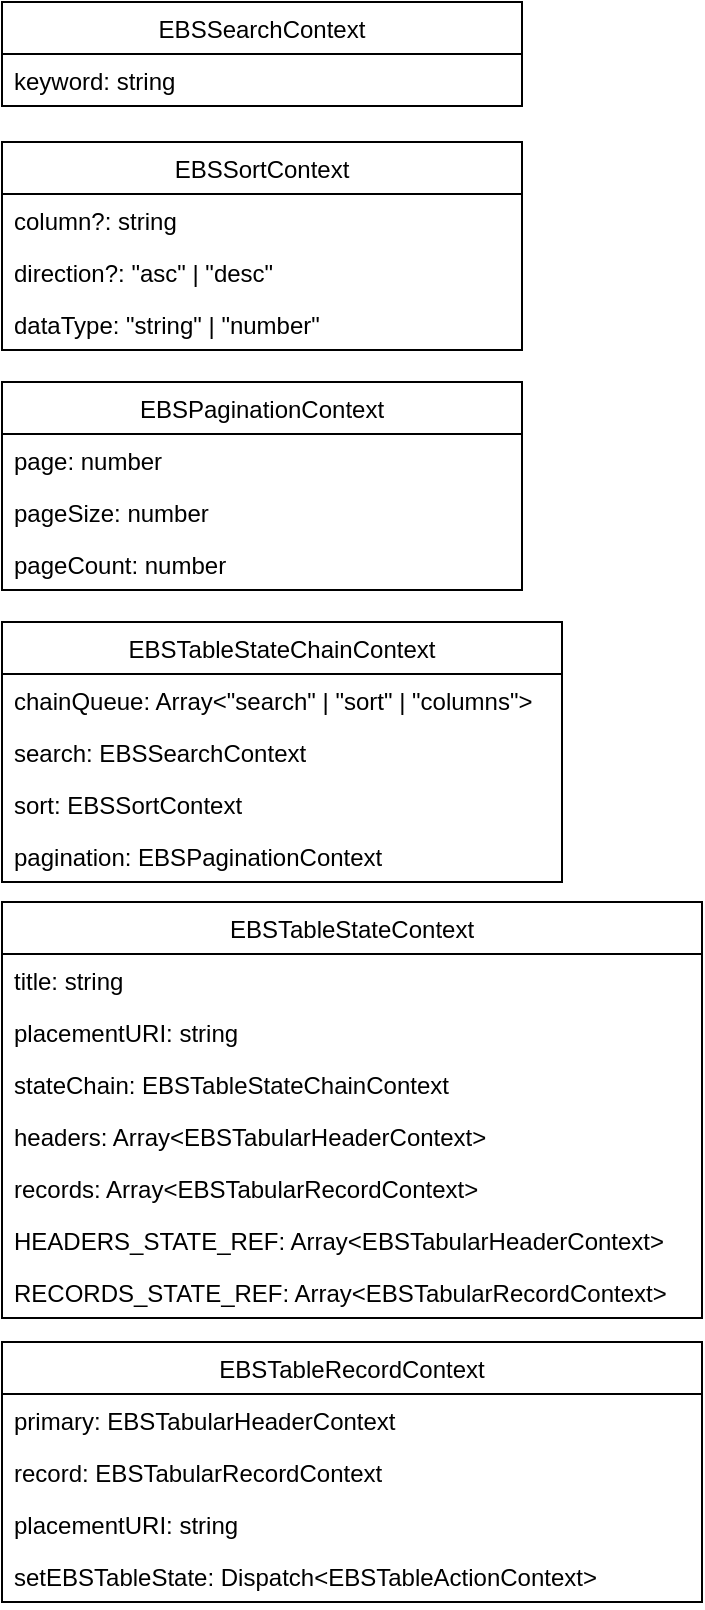 <mxfile version="14.6.13" type="device"><diagram name="Page-1" id="e7e014a7-5840-1c2e-5031-d8a46d1fe8dd"><mxGraphModel dx="427" dy="-233" grid="1" gridSize="10" guides="1" tooltips="1" connect="1" arrows="1" fold="1" page="1" pageScale="1" pageWidth="1169" pageHeight="826" background="#ffffff" math="0" shadow="0"><root><mxCell id="0"/><mxCell id="1" parent="0"/><mxCell id="lMyKHv0y0FAhYt9bo5gH-94" value="EBSSearchContext" style="swimlane;fontStyle=0;childLayout=stackLayout;horizontal=1;startSize=26;fillColor=none;horizontalStack=0;resizeParent=1;resizeParentMax=0;resizeLast=0;collapsible=1;marginBottom=0;" vertex="1" parent="1"><mxGeometry x="150" y="830" width="260" height="52" as="geometry"/></mxCell><mxCell id="lMyKHv0y0FAhYt9bo5gH-95" value="keyword: string" style="text;strokeColor=none;fillColor=none;align=left;verticalAlign=top;spacingLeft=4;spacingRight=4;overflow=hidden;rotatable=0;points=[[0,0.5],[1,0.5]];portConstraint=eastwest;" vertex="1" parent="lMyKHv0y0FAhYt9bo5gH-94"><mxGeometry y="26" width="260" height="26" as="geometry"/></mxCell><mxCell id="lMyKHv0y0FAhYt9bo5gH-99" value="EBSSortContext" style="swimlane;fontStyle=0;childLayout=stackLayout;horizontal=1;startSize=26;fillColor=none;horizontalStack=0;resizeParent=1;resizeParentMax=0;resizeLast=0;collapsible=1;marginBottom=0;" vertex="1" parent="1"><mxGeometry x="150" y="900" width="260" height="104" as="geometry"/></mxCell><mxCell id="lMyKHv0y0FAhYt9bo5gH-100" value="column?: string" style="text;strokeColor=none;fillColor=none;align=left;verticalAlign=top;spacingLeft=4;spacingRight=4;overflow=hidden;rotatable=0;points=[[0,0.5],[1,0.5]];portConstraint=eastwest;" vertex="1" parent="lMyKHv0y0FAhYt9bo5gH-99"><mxGeometry y="26" width="260" height="26" as="geometry"/></mxCell><mxCell id="lMyKHv0y0FAhYt9bo5gH-101" value="direction?: &quot;asc&quot; | &quot;desc&quot;" style="text;strokeColor=none;fillColor=none;align=left;verticalAlign=top;spacingLeft=4;spacingRight=4;overflow=hidden;rotatable=0;points=[[0,0.5],[1,0.5]];portConstraint=eastwest;" vertex="1" parent="lMyKHv0y0FAhYt9bo5gH-99"><mxGeometry y="52" width="260" height="26" as="geometry"/></mxCell><mxCell id="lMyKHv0y0FAhYt9bo5gH-102" value="dataType: &quot;string&quot; | &quot;number&quot;" style="text;strokeColor=none;fillColor=none;align=left;verticalAlign=top;spacingLeft=4;spacingRight=4;overflow=hidden;rotatable=0;points=[[0,0.5],[1,0.5]];portConstraint=eastwest;" vertex="1" parent="lMyKHv0y0FAhYt9bo5gH-99"><mxGeometry y="78" width="260" height="26" as="geometry"/></mxCell><mxCell id="lMyKHv0y0FAhYt9bo5gH-103" value="EBSPaginationContext" style="swimlane;fontStyle=0;childLayout=stackLayout;horizontal=1;startSize=26;fillColor=none;horizontalStack=0;resizeParent=1;resizeParentMax=0;resizeLast=0;collapsible=1;marginBottom=0;" vertex="1" parent="1"><mxGeometry x="150" y="1020" width="260" height="104" as="geometry"/></mxCell><mxCell id="lMyKHv0y0FAhYt9bo5gH-104" value="page: number" style="text;strokeColor=none;fillColor=none;align=left;verticalAlign=top;spacingLeft=4;spacingRight=4;overflow=hidden;rotatable=0;points=[[0,0.5],[1,0.5]];portConstraint=eastwest;" vertex="1" parent="lMyKHv0y0FAhYt9bo5gH-103"><mxGeometry y="26" width="260" height="26" as="geometry"/></mxCell><mxCell id="lMyKHv0y0FAhYt9bo5gH-105" value="pageSize: number" style="text;strokeColor=none;fillColor=none;align=left;verticalAlign=top;spacingLeft=4;spacingRight=4;overflow=hidden;rotatable=0;points=[[0,0.5],[1,0.5]];portConstraint=eastwest;" vertex="1" parent="lMyKHv0y0FAhYt9bo5gH-103"><mxGeometry y="52" width="260" height="26" as="geometry"/></mxCell><mxCell id="lMyKHv0y0FAhYt9bo5gH-106" value="pageCount: number" style="text;strokeColor=none;fillColor=none;align=left;verticalAlign=top;spacingLeft=4;spacingRight=4;overflow=hidden;rotatable=0;points=[[0,0.5],[1,0.5]];portConstraint=eastwest;" vertex="1" parent="lMyKHv0y0FAhYt9bo5gH-103"><mxGeometry y="78" width="260" height="26" as="geometry"/></mxCell><mxCell id="lMyKHv0y0FAhYt9bo5gH-107" value="EBSTableStateChainContext" style="swimlane;fontStyle=0;childLayout=stackLayout;horizontal=1;startSize=26;fillColor=none;horizontalStack=0;resizeParent=1;resizeParentMax=0;resizeLast=0;collapsible=1;marginBottom=0;" vertex="1" parent="1"><mxGeometry x="150" y="1140" width="280" height="130" as="geometry"/></mxCell><mxCell id="lMyKHv0y0FAhYt9bo5gH-108" value="chainQueue: Array&lt;&quot;search&quot; | &quot;sort&quot; | &quot;columns&quot;&gt;" style="text;strokeColor=none;fillColor=none;align=left;verticalAlign=top;spacingLeft=4;spacingRight=4;overflow=hidden;rotatable=0;points=[[0,0.5],[1,0.5]];portConstraint=eastwest;" vertex="1" parent="lMyKHv0y0FAhYt9bo5gH-107"><mxGeometry y="26" width="280" height="26" as="geometry"/></mxCell><mxCell id="lMyKHv0y0FAhYt9bo5gH-109" value="search: EBSSearchContext" style="text;strokeColor=none;fillColor=none;align=left;verticalAlign=top;spacingLeft=4;spacingRight=4;overflow=hidden;rotatable=0;points=[[0,0.5],[1,0.5]];portConstraint=eastwest;" vertex="1" parent="lMyKHv0y0FAhYt9bo5gH-107"><mxGeometry y="52" width="280" height="26" as="geometry"/></mxCell><mxCell id="lMyKHv0y0FAhYt9bo5gH-110" value="sort: EBSSortContext" style="text;strokeColor=none;fillColor=none;align=left;verticalAlign=top;spacingLeft=4;spacingRight=4;overflow=hidden;rotatable=0;points=[[0,0.5],[1,0.5]];portConstraint=eastwest;" vertex="1" parent="lMyKHv0y0FAhYt9bo5gH-107"><mxGeometry y="78" width="280" height="26" as="geometry"/></mxCell><mxCell id="lMyKHv0y0FAhYt9bo5gH-111" value="pagination: EBSPaginationContext" style="text;strokeColor=none;fillColor=none;align=left;verticalAlign=top;spacingLeft=4;spacingRight=4;overflow=hidden;rotatable=0;points=[[0,0.5],[1,0.5]];portConstraint=eastwest;" vertex="1" parent="lMyKHv0y0FAhYt9bo5gH-107"><mxGeometry y="104" width="280" height="26" as="geometry"/></mxCell><mxCell id="lMyKHv0y0FAhYt9bo5gH-112" value="EBSTableStateContext" style="swimlane;fontStyle=0;childLayout=stackLayout;horizontal=1;startSize=26;fillColor=none;horizontalStack=0;resizeParent=1;resizeParentMax=0;resizeLast=0;collapsible=1;marginBottom=0;" vertex="1" parent="1"><mxGeometry x="150" y="1280" width="350" height="208" as="geometry"/></mxCell><mxCell id="lMyKHv0y0FAhYt9bo5gH-113" value="title: string" style="text;strokeColor=none;fillColor=none;align=left;verticalAlign=top;spacingLeft=4;spacingRight=4;overflow=hidden;rotatable=0;points=[[0,0.5],[1,0.5]];portConstraint=eastwest;" vertex="1" parent="lMyKHv0y0FAhYt9bo5gH-112"><mxGeometry y="26" width="350" height="26" as="geometry"/></mxCell><mxCell id="lMyKHv0y0FAhYt9bo5gH-114" value="placementURI: string" style="text;strokeColor=none;fillColor=none;align=left;verticalAlign=top;spacingLeft=4;spacingRight=4;overflow=hidden;rotatable=0;points=[[0,0.5],[1,0.5]];portConstraint=eastwest;" vertex="1" parent="lMyKHv0y0FAhYt9bo5gH-112"><mxGeometry y="52" width="350" height="26" as="geometry"/></mxCell><mxCell id="lMyKHv0y0FAhYt9bo5gH-115" value="stateChain: EBSTableStateChainContext" style="text;strokeColor=none;fillColor=none;align=left;verticalAlign=top;spacingLeft=4;spacingRight=4;overflow=hidden;rotatable=0;points=[[0,0.5],[1,0.5]];portConstraint=eastwest;" vertex="1" parent="lMyKHv0y0FAhYt9bo5gH-112"><mxGeometry y="78" width="350" height="26" as="geometry"/></mxCell><mxCell id="lMyKHv0y0FAhYt9bo5gH-116" value="headers: Array&lt;EBSTabularHeaderContext&gt;" style="text;strokeColor=none;fillColor=none;align=left;verticalAlign=top;spacingLeft=4;spacingRight=4;overflow=hidden;rotatable=0;points=[[0,0.5],[1,0.5]];portConstraint=eastwest;" vertex="1" parent="lMyKHv0y0FAhYt9bo5gH-112"><mxGeometry y="104" width="350" height="26" as="geometry"/></mxCell><mxCell id="lMyKHv0y0FAhYt9bo5gH-117" value="records: Array&lt;EBSTabularRecordContext&gt;" style="text;strokeColor=none;fillColor=none;align=left;verticalAlign=top;spacingLeft=4;spacingRight=4;overflow=hidden;rotatable=0;points=[[0,0.5],[1,0.5]];portConstraint=eastwest;" vertex="1" parent="lMyKHv0y0FAhYt9bo5gH-112"><mxGeometry y="130" width="350" height="26" as="geometry"/></mxCell><mxCell id="lMyKHv0y0FAhYt9bo5gH-118" value="HEADERS_STATE_REF: Array&lt;EBSTabularHeaderContext&gt;" style="text;strokeColor=none;fillColor=none;align=left;verticalAlign=top;spacingLeft=4;spacingRight=4;overflow=hidden;rotatable=0;points=[[0,0.5],[1,0.5]];portConstraint=eastwest;" vertex="1" parent="lMyKHv0y0FAhYt9bo5gH-112"><mxGeometry y="156" width="350" height="26" as="geometry"/></mxCell><mxCell id="lMyKHv0y0FAhYt9bo5gH-119" value="RECORDS_STATE_REF: Array&lt;EBSTabularRecordContext&gt;" style="text;strokeColor=none;fillColor=none;align=left;verticalAlign=top;spacingLeft=4;spacingRight=4;overflow=hidden;rotatable=0;points=[[0,0.5],[1,0.5]];portConstraint=eastwest;" vertex="1" parent="lMyKHv0y0FAhYt9bo5gH-112"><mxGeometry y="182" width="350" height="26" as="geometry"/></mxCell><mxCell id="lMyKHv0y0FAhYt9bo5gH-128" value="EBSTableRecordContext" style="swimlane;fontStyle=0;childLayout=stackLayout;horizontal=1;startSize=26;fillColor=none;horizontalStack=0;resizeParent=1;resizeParentMax=0;resizeLast=0;collapsible=1;marginBottom=0;" vertex="1" parent="1"><mxGeometry x="150" y="1500" width="350" height="130" as="geometry"/></mxCell><mxCell id="lMyKHv0y0FAhYt9bo5gH-129" value="primary: EBSTabularHeaderContext" style="text;strokeColor=none;fillColor=none;align=left;verticalAlign=top;spacingLeft=4;spacingRight=4;overflow=hidden;rotatable=0;points=[[0,0.5],[1,0.5]];portConstraint=eastwest;" vertex="1" parent="lMyKHv0y0FAhYt9bo5gH-128"><mxGeometry y="26" width="350" height="26" as="geometry"/></mxCell><mxCell id="lMyKHv0y0FAhYt9bo5gH-130" value="record: EBSTabularRecordContext" style="text;strokeColor=none;fillColor=none;align=left;verticalAlign=top;spacingLeft=4;spacingRight=4;overflow=hidden;rotatable=0;points=[[0,0.5],[1,0.5]];portConstraint=eastwest;" vertex="1" parent="lMyKHv0y0FAhYt9bo5gH-128"><mxGeometry y="52" width="350" height="26" as="geometry"/></mxCell><mxCell id="lMyKHv0y0FAhYt9bo5gH-131" value="placementURI: string" style="text;strokeColor=none;fillColor=none;align=left;verticalAlign=top;spacingLeft=4;spacingRight=4;overflow=hidden;rotatable=0;points=[[0,0.5],[1,0.5]];portConstraint=eastwest;" vertex="1" parent="lMyKHv0y0FAhYt9bo5gH-128"><mxGeometry y="78" width="350" height="26" as="geometry"/></mxCell><mxCell id="lMyKHv0y0FAhYt9bo5gH-132" value="setEBSTableState: Dispatch&lt;EBSTableActionContext&gt;" style="text;strokeColor=none;fillColor=none;align=left;verticalAlign=top;spacingLeft=4;spacingRight=4;overflow=hidden;rotatable=0;points=[[0,0.5],[1,0.5]];portConstraint=eastwest;" vertex="1" parent="lMyKHv0y0FAhYt9bo5gH-128"><mxGeometry y="104" width="350" height="26" as="geometry"/></mxCell></root></mxGraphModel></diagram></mxfile>